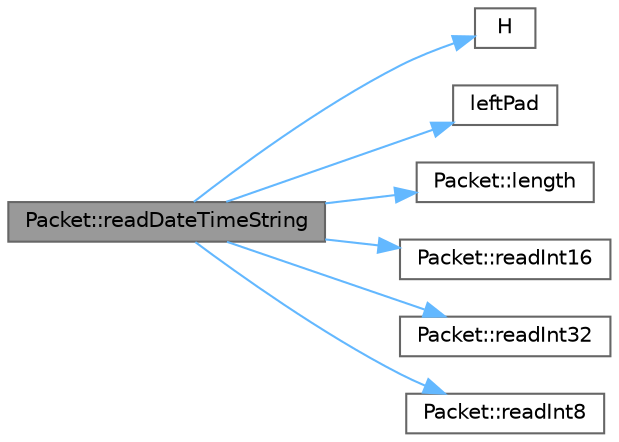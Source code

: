digraph "Packet::readDateTimeString"
{
 // INTERACTIVE_SVG=YES
 // LATEX_PDF_SIZE
  bgcolor="transparent";
  edge [fontname=Helvetica,fontsize=10,labelfontname=Helvetica,labelfontsize=10];
  node [fontname=Helvetica,fontsize=10,shape=box,height=0.2,width=0.4];
  rankdir="LR";
  Node1 [id="Node000001",label="Packet::readDateTimeString",height=0.2,width=0.4,color="gray40", fillcolor="grey60", style="filled", fontcolor="black",tooltip=" "];
  Node1 -> Node2 [id="edge7_Node000001_Node000002",color="steelblue1",style="solid",tooltip=" "];
  Node2 [id="Node000002",label="H",height=0.2,width=0.4,color="grey40", fillcolor="white", style="filled",URL="$d6/d06/a00572_a8939048fb8bdbac217b2521b14712c10.html#a8939048fb8bdbac217b2521b14712c10",tooltip=" "];
  Node1 -> Node3 [id="edge8_Node000001_Node000003",color="steelblue1",style="solid",tooltip=" "];
  Node3 [id="Node000003",label="leftPad",height=0.2,width=0.4,color="grey40", fillcolor="white", style="filled",URL="$db/ddc/a00353_ad502b2bb009fb30f49a764e14f3a9bcb.html#ad502b2bb009fb30f49a764e14f3a9bcb",tooltip=" "];
  Node1 -> Node4 [id="edge9_Node000001_Node000004",color="steelblue1",style="solid",tooltip=" "];
  Node4 [id="Node000004",label="Packet::length",height=0.2,width=0.4,color="grey40", fillcolor="white", style="filled",URL="$d9/dd4/a00776_aa544974cea7c7c7ffd4bb7154e24db1e.html#aa544974cea7c7c7ffd4bb7154e24db1e",tooltip=" "];
  Node1 -> Node5 [id="edge10_Node000001_Node000005",color="steelblue1",style="solid",tooltip=" "];
  Node5 [id="Node000005",label="Packet::readInt16",height=0.2,width=0.4,color="grey40", fillcolor="white", style="filled",URL="$d9/dd4/a00776_a5102cb3f008878820f8bc27c389fdb2d.html#a5102cb3f008878820f8bc27c389fdb2d",tooltip=" "];
  Node1 -> Node6 [id="edge11_Node000001_Node000006",color="steelblue1",style="solid",tooltip=" "];
  Node6 [id="Node000006",label="Packet::readInt32",height=0.2,width=0.4,color="grey40", fillcolor="white", style="filled",URL="$d9/dd4/a00776_ac20e8bc51022a0972e8070c7c90c021e.html#ac20e8bc51022a0972e8070c7c90c021e",tooltip=" "];
  Node1 -> Node7 [id="edge12_Node000001_Node000007",color="steelblue1",style="solid",tooltip=" "];
  Node7 [id="Node000007",label="Packet::readInt8",height=0.2,width=0.4,color="grey40", fillcolor="white", style="filled",URL="$d9/dd4/a00776_a9613f631c0d856e9e49f1ca340fe1a35.html#a9613f631c0d856e9e49f1ca340fe1a35",tooltip=" "];
}
